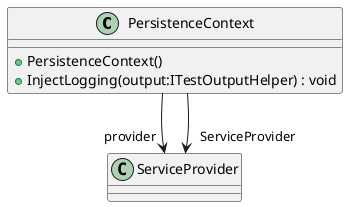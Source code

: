 @startuml
class PersistenceContext {
    + PersistenceContext()
    + InjectLogging(output:ITestOutputHelper) : void
}
PersistenceContext --> "provider" ServiceProvider
PersistenceContext --> "ServiceProvider" ServiceProvider
@enduml
